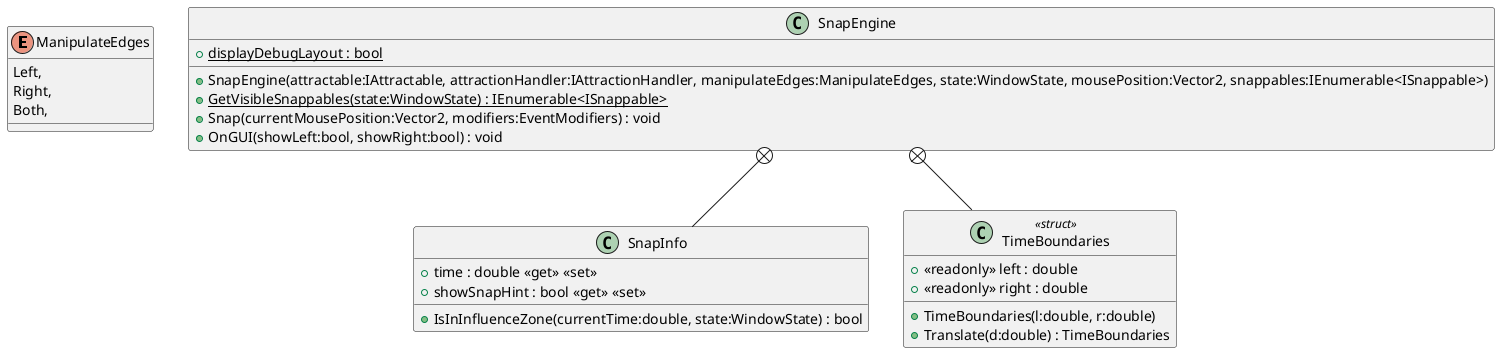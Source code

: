 @startuml
enum ManipulateEdges {
    Left,
    Right,
    Both,
}
class SnapEngine {
    + {static} displayDebugLayout : bool
    + SnapEngine(attractable:IAttractable, attractionHandler:IAttractionHandler, manipulateEdges:ManipulateEdges, state:WindowState, mousePosition:Vector2, snappables:IEnumerable<ISnappable>)
    + {static} GetVisibleSnappables(state:WindowState) : IEnumerable<ISnappable>
    + Snap(currentMousePosition:Vector2, modifiers:EventModifiers) : void
    + OnGUI(showLeft:bool, showRight:bool) : void
}
class SnapInfo {
    + time : double <<get>> <<set>>
    + showSnapHint : bool <<get>> <<set>>
    + IsInInfluenceZone(currentTime:double, state:WindowState) : bool
}
class TimeBoundaries <<struct>> {
    + TimeBoundaries(l:double, r:double)
    + <<readonly>> left : double
    + <<readonly>> right : double
    + Translate(d:double) : TimeBoundaries
}
SnapEngine +-- SnapInfo
SnapEngine +-- TimeBoundaries
@enduml
